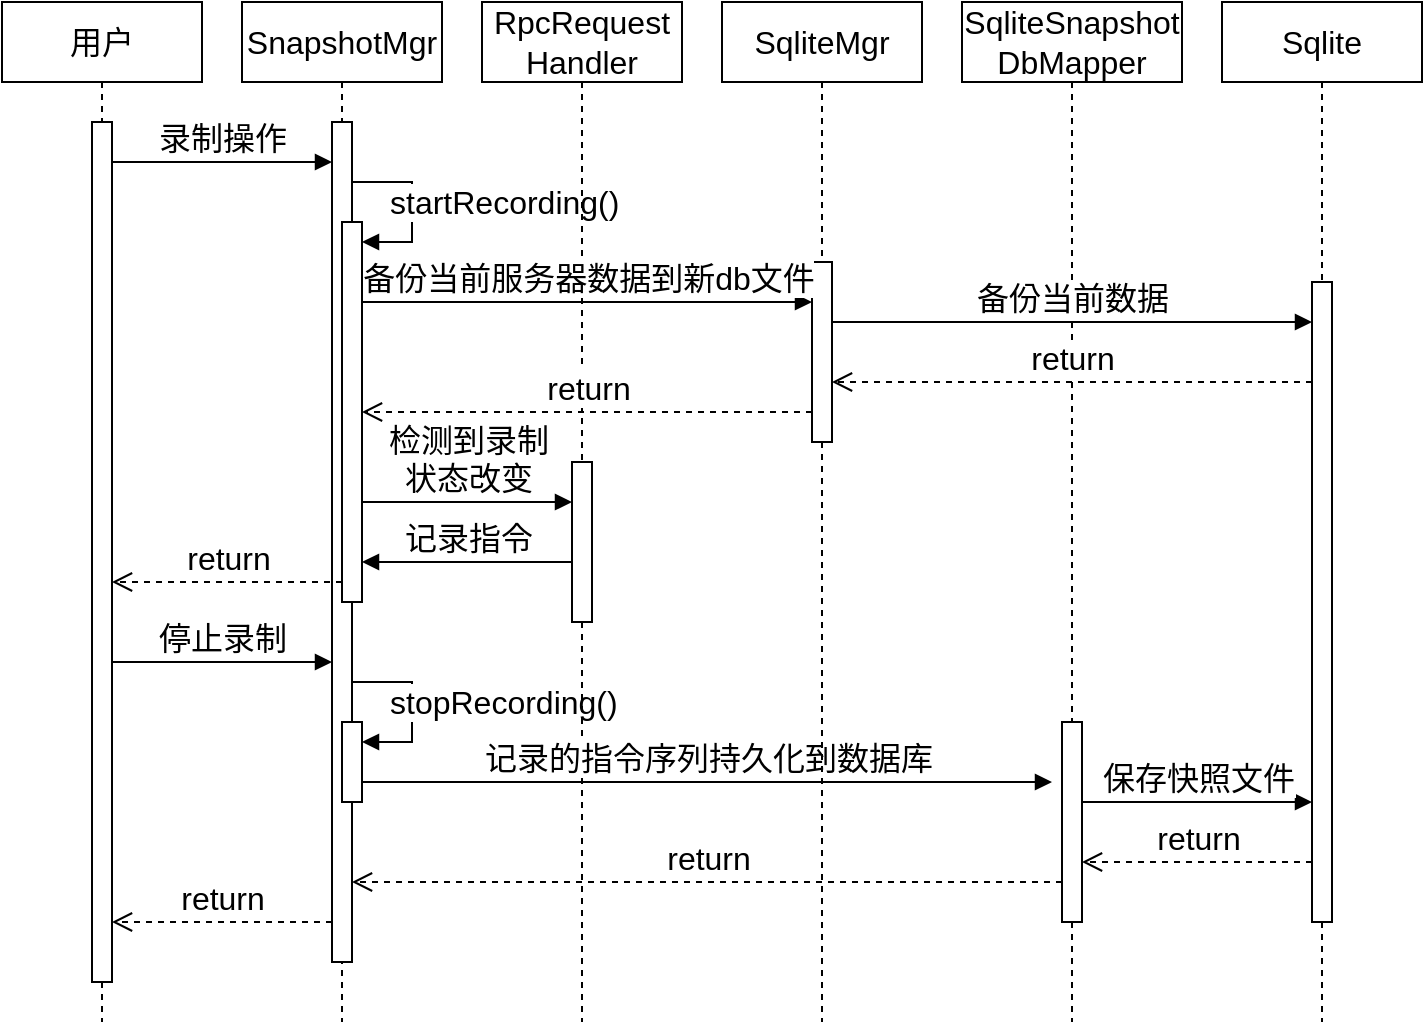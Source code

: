<mxfile version="21.1.7" type="github">
  <diagram name="第 1 页" id="hhSvN40xBggTb3Vbcqwq">
    <mxGraphModel dx="794" dy="470" grid="1" gridSize="10" guides="1" tooltips="1" connect="1" arrows="1" fold="1" page="1" pageScale="1" pageWidth="827" pageHeight="1169" math="0" shadow="0">
      <root>
        <mxCell id="0" />
        <mxCell id="1" parent="0" />
        <mxCell id="YZH8L1MQT3Sk4d5tr4Ep-1" value="用户" style="shape=umlLifeline;perimeter=lifelinePerimeter;whiteSpace=wrap;html=1;container=0;dropTarget=0;collapsible=0;recursiveResize=0;outlineConnect=0;portConstraint=eastwest;newEdgeStyle={&quot;edgeStyle&quot;:&quot;elbowEdgeStyle&quot;,&quot;elbow&quot;:&quot;vertical&quot;,&quot;curved&quot;:0,&quot;rounded&quot;:0};fontSize=16;" parent="1" vertex="1">
          <mxGeometry x="60" y="60" width="100" height="510" as="geometry" />
        </mxCell>
        <mxCell id="YZH8L1MQT3Sk4d5tr4Ep-2" value="" style="html=1;points=[];perimeter=orthogonalPerimeter;outlineConnect=0;targetShapes=umlLifeline;portConstraint=eastwest;newEdgeStyle={&quot;edgeStyle&quot;:&quot;elbowEdgeStyle&quot;,&quot;elbow&quot;:&quot;vertical&quot;,&quot;curved&quot;:0,&quot;rounded&quot;:0};fontSize=16;" parent="YZH8L1MQT3Sk4d5tr4Ep-1" vertex="1">
          <mxGeometry x="45" y="60" width="10" height="430" as="geometry" />
        </mxCell>
        <mxCell id="YZH8L1MQT3Sk4d5tr4Ep-3" value="SnapshotMgr" style="shape=umlLifeline;perimeter=lifelinePerimeter;whiteSpace=wrap;html=1;container=0;dropTarget=0;collapsible=0;recursiveResize=0;outlineConnect=0;portConstraint=eastwest;newEdgeStyle={&quot;edgeStyle&quot;:&quot;elbowEdgeStyle&quot;,&quot;elbow&quot;:&quot;vertical&quot;,&quot;curved&quot;:0,&quot;rounded&quot;:0};fontSize=16;" parent="1" vertex="1">
          <mxGeometry x="180" y="60" width="100" height="510" as="geometry" />
        </mxCell>
        <mxCell id="YZH8L1MQT3Sk4d5tr4Ep-4" value="" style="html=1;points=[];perimeter=orthogonalPerimeter;outlineConnect=0;targetShapes=umlLifeline;portConstraint=eastwest;newEdgeStyle={&quot;edgeStyle&quot;:&quot;elbowEdgeStyle&quot;,&quot;elbow&quot;:&quot;vertical&quot;,&quot;curved&quot;:0,&quot;rounded&quot;:0};fontSize=16;" parent="YZH8L1MQT3Sk4d5tr4Ep-3" vertex="1">
          <mxGeometry x="45" y="60" width="10" height="420" as="geometry" />
        </mxCell>
        <mxCell id="YZH8L1MQT3Sk4d5tr4Ep-5" value="" style="html=1;points=[];perimeter=orthogonalPerimeter;outlineConnect=0;targetShapes=umlLifeline;portConstraint=eastwest;newEdgeStyle={&quot;edgeStyle&quot;:&quot;elbowEdgeStyle&quot;,&quot;elbow&quot;:&quot;vertical&quot;,&quot;curved&quot;:0,&quot;rounded&quot;:0};fontSize=16;" parent="YZH8L1MQT3Sk4d5tr4Ep-3" vertex="1">
          <mxGeometry x="50" y="110" width="10" height="190" as="geometry" />
        </mxCell>
        <mxCell id="YZH8L1MQT3Sk4d5tr4Ep-6" value="startRecording()" style="html=1;align=left;spacingLeft=2;endArrow=block;rounded=0;edgeStyle=orthogonalEdgeStyle;curved=0;rounded=0;fontSize=16;" parent="YZH8L1MQT3Sk4d5tr4Ep-3" target="YZH8L1MQT3Sk4d5tr4Ep-5" edge="1">
          <mxGeometry x="-0.647" y="-10" relative="1" as="geometry">
            <mxPoint x="55" y="90" as="sourcePoint" />
            <Array as="points">
              <mxPoint x="85" y="120" />
            </Array>
            <mxPoint as="offset" />
          </mxGeometry>
        </mxCell>
        <mxCell id="YZH8L1MQT3Sk4d5tr4Ep-7" value="" style="html=1;points=[];perimeter=orthogonalPerimeter;outlineConnect=0;targetShapes=umlLifeline;portConstraint=eastwest;newEdgeStyle={&quot;edgeStyle&quot;:&quot;elbowEdgeStyle&quot;,&quot;elbow&quot;:&quot;vertical&quot;,&quot;curved&quot;:0,&quot;rounded&quot;:0};fontSize=16;" parent="YZH8L1MQT3Sk4d5tr4Ep-3" vertex="1">
          <mxGeometry x="50" y="360" width="10" height="40" as="geometry" />
        </mxCell>
        <mxCell id="YZH8L1MQT3Sk4d5tr4Ep-8" value="stopRecording()" style="html=1;align=left;spacingLeft=2;endArrow=block;rounded=0;edgeStyle=orthogonalEdgeStyle;curved=0;rounded=0;fontSize=16;" parent="YZH8L1MQT3Sk4d5tr4Ep-3" target="YZH8L1MQT3Sk4d5tr4Ep-7" edge="1">
          <mxGeometry x="-0.647" y="-10" relative="1" as="geometry">
            <mxPoint x="55" y="340" as="sourcePoint" />
            <Array as="points">
              <mxPoint x="85" y="370" />
            </Array>
            <mxPoint as="offset" />
          </mxGeometry>
        </mxCell>
        <mxCell id="YZH8L1MQT3Sk4d5tr4Ep-9" value="SqliteSnapshot&lt;br style=&quot;font-size: 16px;&quot;&gt;DbMapper" style="shape=umlLifeline;perimeter=lifelinePerimeter;whiteSpace=wrap;html=1;container=0;dropTarget=0;collapsible=0;recursiveResize=0;outlineConnect=0;portConstraint=eastwest;newEdgeStyle={&quot;edgeStyle&quot;:&quot;elbowEdgeStyle&quot;,&quot;elbow&quot;:&quot;vertical&quot;,&quot;curved&quot;:0,&quot;rounded&quot;:0};fontSize=16;" parent="1" vertex="1">
          <mxGeometry x="540" y="60" width="110" height="510" as="geometry" />
        </mxCell>
        <mxCell id="YZH8L1MQT3Sk4d5tr4Ep-10" value="" style="html=1;points=[];perimeter=orthogonalPerimeter;outlineConnect=0;targetShapes=umlLifeline;portConstraint=eastwest;newEdgeStyle={&quot;edgeStyle&quot;:&quot;elbowEdgeStyle&quot;,&quot;elbow&quot;:&quot;vertical&quot;,&quot;curved&quot;:0,&quot;rounded&quot;:0};fontSize=16;" parent="YZH8L1MQT3Sk4d5tr4Ep-9" vertex="1">
          <mxGeometry x="50" y="360" width="10" height="100" as="geometry" />
        </mxCell>
        <mxCell id="YZH8L1MQT3Sk4d5tr4Ep-11" value="Sqlite" style="shape=umlLifeline;perimeter=lifelinePerimeter;whiteSpace=wrap;html=1;container=0;dropTarget=0;collapsible=0;recursiveResize=0;outlineConnect=0;portConstraint=eastwest;newEdgeStyle={&quot;edgeStyle&quot;:&quot;elbowEdgeStyle&quot;,&quot;elbow&quot;:&quot;vertical&quot;,&quot;curved&quot;:0,&quot;rounded&quot;:0};fontSize=16;" parent="1" vertex="1">
          <mxGeometry x="670" y="60" width="100" height="510" as="geometry" />
        </mxCell>
        <mxCell id="YZH8L1MQT3Sk4d5tr4Ep-12" value="" style="html=1;points=[];perimeter=orthogonalPerimeter;outlineConnect=0;targetShapes=umlLifeline;portConstraint=eastwest;newEdgeStyle={&quot;edgeStyle&quot;:&quot;elbowEdgeStyle&quot;,&quot;elbow&quot;:&quot;vertical&quot;,&quot;curved&quot;:0,&quot;rounded&quot;:0};fontSize=16;" parent="YZH8L1MQT3Sk4d5tr4Ep-11" vertex="1">
          <mxGeometry x="45" y="140" width="10" height="320" as="geometry" />
        </mxCell>
        <mxCell id="YZH8L1MQT3Sk4d5tr4Ep-13" value="RpcRequest&lt;br style=&quot;font-size: 16px;&quot;&gt;Handler" style="shape=umlLifeline;perimeter=lifelinePerimeter;whiteSpace=wrap;html=1;container=1;dropTarget=0;collapsible=0;recursiveResize=0;outlineConnect=0;portConstraint=eastwest;newEdgeStyle={&quot;edgeStyle&quot;:&quot;elbowEdgeStyle&quot;,&quot;elbow&quot;:&quot;vertical&quot;,&quot;curved&quot;:0,&quot;rounded&quot;:0};fontSize=16;" parent="1" vertex="1">
          <mxGeometry x="300" y="60" width="100" height="510" as="geometry" />
        </mxCell>
        <mxCell id="YZH8L1MQT3Sk4d5tr4Ep-14" value="" style="html=1;points=[];perimeter=orthogonalPerimeter;outlineConnect=0;targetShapes=umlLifeline;portConstraint=eastwest;newEdgeStyle={&quot;edgeStyle&quot;:&quot;elbowEdgeStyle&quot;,&quot;elbow&quot;:&quot;vertical&quot;,&quot;curved&quot;:0,&quot;rounded&quot;:0};fontSize=16;" parent="YZH8L1MQT3Sk4d5tr4Ep-13" vertex="1">
          <mxGeometry x="45" y="230" width="10" height="80" as="geometry" />
        </mxCell>
        <mxCell id="YZH8L1MQT3Sk4d5tr4Ep-15" value="录制操作" style="html=1;verticalAlign=bottom;endArrow=block;edgeStyle=elbowEdgeStyle;elbow=vertical;curved=0;rounded=0;fontSize=16;" parent="1" source="YZH8L1MQT3Sk4d5tr4Ep-2" target="YZH8L1MQT3Sk4d5tr4Ep-4" edge="1">
          <mxGeometry width="80" relative="1" as="geometry">
            <mxPoint x="130" y="150" as="sourcePoint" />
            <mxPoint x="210" y="150" as="targetPoint" />
            <Array as="points">
              <mxPoint x="150" y="140" />
              <mxPoint x="130" y="180" />
            </Array>
          </mxGeometry>
        </mxCell>
        <mxCell id="YZH8L1MQT3Sk4d5tr4Ep-16" value="检测到录制&lt;br style=&quot;font-size: 16px;&quot;&gt;状态改变" style="html=1;verticalAlign=bottom;endArrow=block;edgeStyle=elbowEdgeStyle;elbow=vertical;curved=0;rounded=0;fontSize=16;" parent="1" target="YZH8L1MQT3Sk4d5tr4Ep-14" edge="1">
          <mxGeometry width="80" relative="1" as="geometry">
            <mxPoint x="240" y="310" as="sourcePoint" />
            <mxPoint x="330" y="250" as="targetPoint" />
            <Array as="points">
              <mxPoint x="320" y="310" />
              <mxPoint x="290" y="300" />
              <mxPoint x="280" y="260" />
              <mxPoint x="320" y="250" />
            </Array>
          </mxGeometry>
        </mxCell>
        <mxCell id="YZH8L1MQT3Sk4d5tr4Ep-17" value="记录指令" style="html=1;verticalAlign=bottom;endArrow=block;edgeStyle=elbowEdgeStyle;elbow=vertical;curved=0;rounded=0;fontSize=16;" parent="1" source="YZH8L1MQT3Sk4d5tr4Ep-14" edge="1">
          <mxGeometry width="80" relative="1" as="geometry">
            <mxPoint x="260" y="290" as="sourcePoint" />
            <mxPoint x="240" y="340" as="targetPoint" />
            <Array as="points">
              <mxPoint x="320" y="340" />
              <mxPoint x="300" y="320" />
              <mxPoint x="320" y="290" />
              <mxPoint x="260" y="320" />
            </Array>
          </mxGeometry>
        </mxCell>
        <mxCell id="YZH8L1MQT3Sk4d5tr4Ep-18" value="return" style="html=1;verticalAlign=bottom;endArrow=open;dashed=1;endSize=8;edgeStyle=elbowEdgeStyle;elbow=vertical;curved=0;rounded=0;fontSize=16;" parent="1" source="YZH8L1MQT3Sk4d5tr4Ep-5" target="YZH8L1MQT3Sk4d5tr4Ep-2" edge="1">
          <mxGeometry relative="1" as="geometry">
            <mxPoint x="230" y="290" as="sourcePoint" />
            <mxPoint x="115" y="300" as="targetPoint" />
            <Array as="points">
              <mxPoint x="180" y="350" />
              <mxPoint x="200" y="300" />
            </Array>
          </mxGeometry>
        </mxCell>
        <mxCell id="YZH8L1MQT3Sk4d5tr4Ep-19" value="停止录制" style="html=1;verticalAlign=bottom;endArrow=block;edgeStyle=elbowEdgeStyle;elbow=vertical;curved=0;rounded=0;fontSize=16;" parent="1" edge="1">
          <mxGeometry width="80" relative="1" as="geometry">
            <mxPoint x="115" y="390" as="sourcePoint" />
            <mxPoint x="225" y="390" as="targetPoint" />
            <Array as="points">
              <mxPoint x="190" y="390" />
            </Array>
          </mxGeometry>
        </mxCell>
        <mxCell id="YZH8L1MQT3Sk4d5tr4Ep-20" value="记录的指令序列持久化到数据库" style="html=1;verticalAlign=bottom;endArrow=block;edgeStyle=elbowEdgeStyle;elbow=vertical;curved=0;rounded=0;fontSize=16;" parent="1" source="YZH8L1MQT3Sk4d5tr4Ep-7" edge="1">
          <mxGeometry width="80" relative="1" as="geometry">
            <mxPoint x="235" y="450" as="sourcePoint" />
            <mxPoint x="585" y="450" as="targetPoint" />
            <Array as="points">
              <mxPoint x="290" y="450" />
              <mxPoint x="260" y="470" />
            </Array>
          </mxGeometry>
        </mxCell>
        <mxCell id="YZH8L1MQT3Sk4d5tr4Ep-21" value="SqliteMgr" style="shape=umlLifeline;perimeter=lifelinePerimeter;whiteSpace=wrap;html=1;container=1;dropTarget=0;collapsible=0;recursiveResize=0;outlineConnect=0;portConstraint=eastwest;newEdgeStyle={&quot;edgeStyle&quot;:&quot;elbowEdgeStyle&quot;,&quot;elbow&quot;:&quot;vertical&quot;,&quot;curved&quot;:0,&quot;rounded&quot;:0};fontSize=16;" parent="1" vertex="1">
          <mxGeometry x="420" y="60" width="100" height="510" as="geometry" />
        </mxCell>
        <mxCell id="YZH8L1MQT3Sk4d5tr4Ep-22" value="" style="html=1;points=[];perimeter=orthogonalPerimeter;outlineConnect=0;targetShapes=umlLifeline;portConstraint=eastwest;newEdgeStyle={&quot;edgeStyle&quot;:&quot;elbowEdgeStyle&quot;,&quot;elbow&quot;:&quot;vertical&quot;,&quot;curved&quot;:0,&quot;rounded&quot;:0};fontSize=16;" parent="YZH8L1MQT3Sk4d5tr4Ep-21" vertex="1">
          <mxGeometry x="45" y="130" width="10" height="90" as="geometry" />
        </mxCell>
        <mxCell id="YZH8L1MQT3Sk4d5tr4Ep-23" value="备份当前服务器数据到新db文件" style="html=1;verticalAlign=bottom;endArrow=block;edgeStyle=elbowEdgeStyle;elbow=vertical;curved=0;rounded=0;fontSize=16;" parent="1" source="YZH8L1MQT3Sk4d5tr4Ep-5" target="YZH8L1MQT3Sk4d5tr4Ep-22" edge="1">
          <mxGeometry width="80" relative="1" as="geometry">
            <mxPoint x="270" y="200" as="sourcePoint" />
            <mxPoint x="350" y="200" as="targetPoint" />
            <Array as="points">
              <mxPoint x="420" y="210" />
            </Array>
          </mxGeometry>
        </mxCell>
        <mxCell id="YZH8L1MQT3Sk4d5tr4Ep-24" value="return" style="html=1;verticalAlign=bottom;endArrow=open;dashed=1;endSize=8;edgeStyle=elbowEdgeStyle;elbow=vertical;curved=0;rounded=0;fontSize=16;" parent="1" source="YZH8L1MQT3Sk4d5tr4Ep-22" target="YZH8L1MQT3Sk4d5tr4Ep-5" edge="1">
          <mxGeometry relative="1" as="geometry">
            <mxPoint x="380" y="240" as="sourcePoint" />
            <mxPoint x="300" y="240" as="targetPoint" />
            <Array as="points">
              <mxPoint x="420" y="265" />
            </Array>
          </mxGeometry>
        </mxCell>
        <mxCell id="YZH8L1MQT3Sk4d5tr4Ep-25" value="备份当前数据" style="html=1;verticalAlign=bottom;endArrow=block;edgeStyle=elbowEdgeStyle;elbow=vertical;curved=0;rounded=0;fontSize=16;" parent="1" source="YZH8L1MQT3Sk4d5tr4Ep-22" target="YZH8L1MQT3Sk4d5tr4Ep-12" edge="1">
          <mxGeometry width="80" relative="1" as="geometry">
            <mxPoint x="510" y="220" as="sourcePoint" />
            <mxPoint x="590" y="220" as="targetPoint" />
            <Array as="points">
              <mxPoint x="510" y="220" />
            </Array>
          </mxGeometry>
        </mxCell>
        <mxCell id="YZH8L1MQT3Sk4d5tr4Ep-26" value="return" style="html=1;verticalAlign=bottom;endArrow=open;dashed=1;endSize=8;edgeStyle=elbowEdgeStyle;elbow=vertical;curved=0;rounded=0;fontSize=16;" parent="1" source="YZH8L1MQT3Sk4d5tr4Ep-12" target="YZH8L1MQT3Sk4d5tr4Ep-22" edge="1">
          <mxGeometry relative="1" as="geometry">
            <mxPoint x="620" y="250" as="sourcePoint" />
            <mxPoint x="540" y="250" as="targetPoint" />
            <Array as="points">
              <mxPoint x="570" y="250" />
              <mxPoint x="560" y="240" />
              <mxPoint x="540" y="250" />
              <mxPoint x="470" y="240" />
            </Array>
          </mxGeometry>
        </mxCell>
        <mxCell id="YZH8L1MQT3Sk4d5tr4Ep-27" value="保存快照文件" style="html=1;verticalAlign=bottom;endArrow=block;edgeStyle=elbowEdgeStyle;elbow=vertical;curved=0;rounded=0;fontSize=16;" parent="1" source="YZH8L1MQT3Sk4d5tr4Ep-10" target="YZH8L1MQT3Sk4d5tr4Ep-12" edge="1">
          <mxGeometry width="80" relative="1" as="geometry">
            <mxPoint x="610" y="470" as="sourcePoint" />
            <mxPoint x="690" y="470" as="targetPoint" />
            <Array as="points">
              <mxPoint x="690" y="460" />
              <mxPoint x="660" y="470" />
            </Array>
          </mxGeometry>
        </mxCell>
        <mxCell id="YZH8L1MQT3Sk4d5tr4Ep-28" value="return" style="html=1;verticalAlign=bottom;endArrow=open;dashed=1;endSize=8;edgeStyle=elbowEdgeStyle;elbow=vertical;curved=0;rounded=0;fontSize=16;" parent="1" source="YZH8L1MQT3Sk4d5tr4Ep-12" target="YZH8L1MQT3Sk4d5tr4Ep-10" edge="1">
          <mxGeometry relative="1" as="geometry">
            <mxPoint x="680" y="500" as="sourcePoint" />
            <mxPoint x="600" y="500" as="targetPoint" />
            <Array as="points">
              <mxPoint x="620" y="490" />
            </Array>
          </mxGeometry>
        </mxCell>
        <mxCell id="YZH8L1MQT3Sk4d5tr4Ep-29" value="return" style="html=1;verticalAlign=bottom;endArrow=open;dashed=1;endSize=8;edgeStyle=elbowEdgeStyle;elbow=vertical;curved=0;rounded=0;fontSize=16;" parent="1" source="YZH8L1MQT3Sk4d5tr4Ep-10" target="YZH8L1MQT3Sk4d5tr4Ep-4" edge="1">
          <mxGeometry relative="1" as="geometry">
            <mxPoint x="450" y="520" as="sourcePoint" />
            <mxPoint x="370" y="520" as="targetPoint" />
            <Array as="points">
              <mxPoint x="520" y="500" />
            </Array>
          </mxGeometry>
        </mxCell>
        <mxCell id="YZH8L1MQT3Sk4d5tr4Ep-30" value="return" style="html=1;verticalAlign=bottom;endArrow=open;dashed=1;endSize=8;edgeStyle=elbowEdgeStyle;elbow=vertical;curved=0;rounded=0;fontSize=16;" parent="1" source="YZH8L1MQT3Sk4d5tr4Ep-4" target="YZH8L1MQT3Sk4d5tr4Ep-2" edge="1">
          <mxGeometry relative="1" as="geometry">
            <mxPoint x="210" y="520" as="sourcePoint" />
            <mxPoint x="130" y="520" as="targetPoint" />
            <Array as="points">
              <mxPoint x="200" y="520" />
            </Array>
          </mxGeometry>
        </mxCell>
      </root>
    </mxGraphModel>
  </diagram>
</mxfile>
